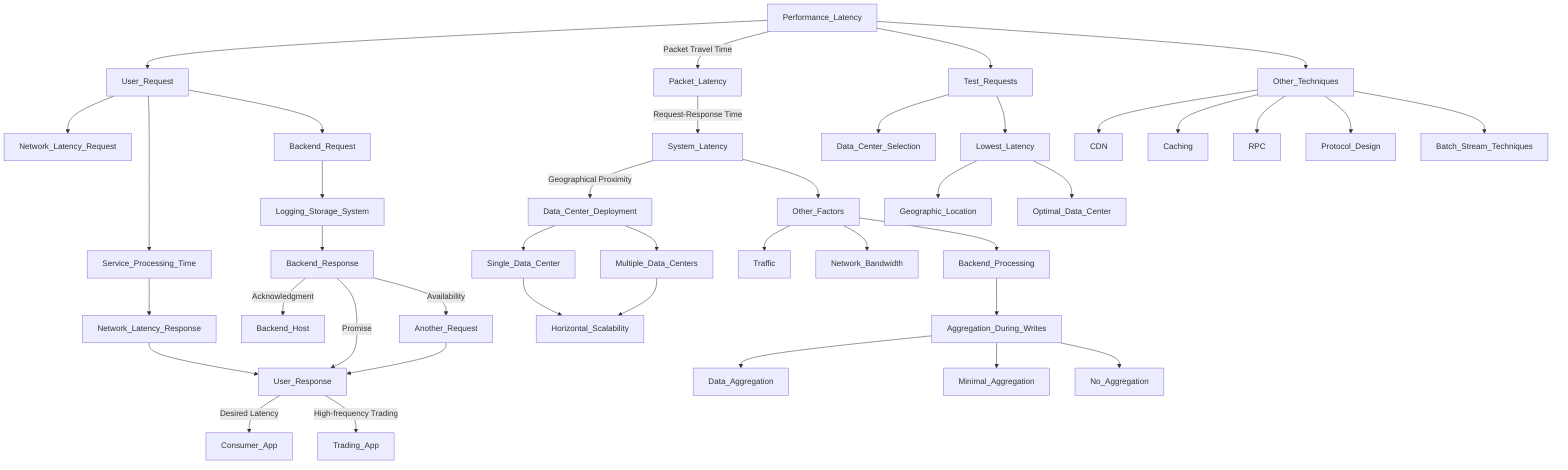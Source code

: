 graph TD;
    Performance_Latency --> User_Request;
    User_Request --> Network_Latency_Request;
    User_Request --> Service_Processing_Time;
    Service_Processing_Time --> Network_Latency_Response;
    Network_Latency_Response --> User_Response;
    User_Response --> |Desired Latency| Consumer_App;
    User_Response --> |High-frequency Trading| Trading_App;
    User_Request --> Backend_Request;
    Backend_Request --> Logging_Storage_System;
    Logging_Storage_System --> Backend_Response;
    Backend_Response --> |Acknowledgment| Backend_Host;
    Backend_Response --> |Promise| User_Response;
    Backend_Response --> |Availability| Another_Request;
    Another_Request --> User_Response;
    Performance_Latency --> |Packet Travel Time| Packet_Latency;
    Packet_Latency --> |Request-Response Time| System_Latency;
    System_Latency --> |Geographical Proximity| Data_Center_Deployment;
    Data_Center_Deployment --> Single_Data_Center;
    Data_Center_Deployment --> Multiple_Data_Centers;
    Single_Data_Center --> Horizontal_Scalability;
    Multiple_Data_Centers --> Horizontal_Scalability;
    System_Latency --> Other_Factors;
    Other_Factors --> Traffic;
    Other_Factors --> Network_Bandwidth;
    Other_Factors --> Backend_Processing;
    Backend_Processing --> Aggregation_During_Writes;
    Aggregation_During_Writes --> Data_Aggregation;
    Aggregation_During_Writes --> Minimal_Aggregation;
    Aggregation_During_Writes --> No_Aggregation;
    Performance_Latency --> Test_Requests;
    Test_Requests --> Data_Center_Selection;
    Test_Requests --> Lowest_Latency;
    Lowest_Latency --> Geographic_Location;
    Lowest_Latency --> Optimal_Data_Center;
    Performance_Latency --> Other_Techniques;
    Other_Techniques --> CDN;
    Other_Techniques --> Caching;
    Other_Techniques --> RPC;
    Other_Techniques --> Protocol_Design;
    Other_Techniques --> Batch_Stream_Techniques;
